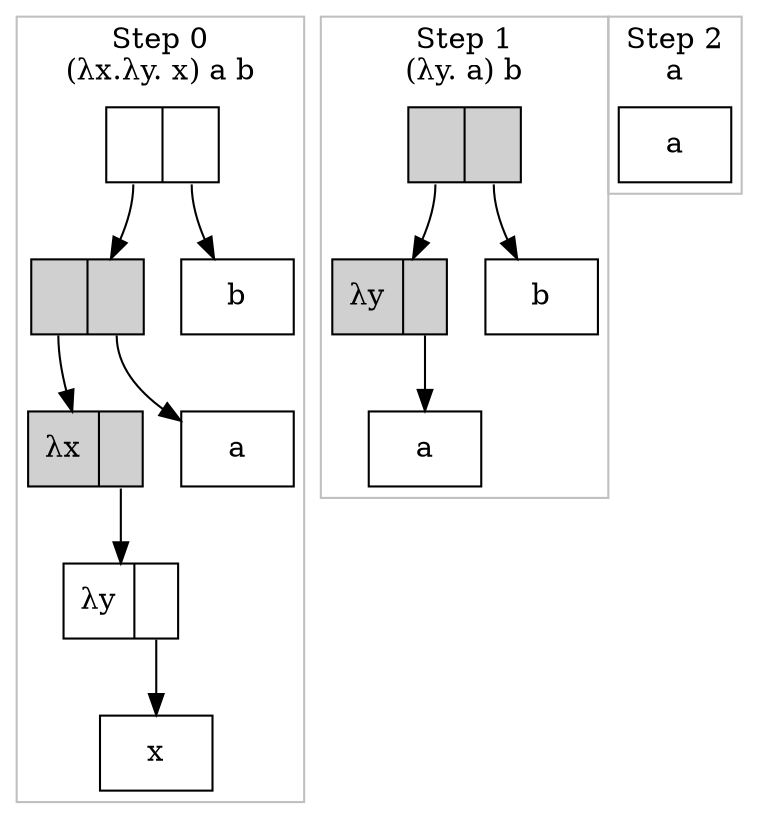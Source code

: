 digraph takeFirst {
  pad="0,0"
  margin="0,0"
  subgraph cluster0 {
    margin="5,5"
    color="#c0c0c0"
    label="Step 0\n(λx.λy. x) a b"
    s0appb [label="<h0>|<h1>",shape=record]
    s0appa [label="<h0>|<h1>",shape=record,style=filled,fillcolor="#d0d0d0"]
    s0absx [label="λx|<h0>",shape=record,style=filled,fillcolor="#d0d0d0"]
    s0absy [label="λy|<h0>",shape=record]
    s0varx [label="x",shape=record]
    s0vara [label="a",shape=record]
    s0varb [label="b",shape=record]
    s0appb:h0 -> s0appa
    s0appa:h0 -> s0absx
    s0appa:h1 -> s0vara
    s0absx:h0 -> s0absy
    s0absy:h0 -> s0varx
    s0appb:h1 -> s0varb
  }
  subgraph cluster1 {
    margin="5,5"
    color="#c0c0c0"
    label="Step 1\n(λy. a) b"
    s1appb [label="<h0>|<h1>",shape=record,style=filled,fillcolor="#d0d0d0"]
    s1absy [label="λy|<h0>",shape=record,style=filled,fillcolor="#d0d0d0"]
    s1vara [label="a",shape=record]
    s1varb [label="b",shape=record]
    s1appb:h0 -> s1absy
    s1absy:h0 -> s1vara
    s1appb:h1 -> s1varb
  }
  subgraph cluster2 {
    margin="5,5"
    color="#c0c0c0"
    label="Step 2\na"
    s2vara [label="a",shape=record]
  }
}

